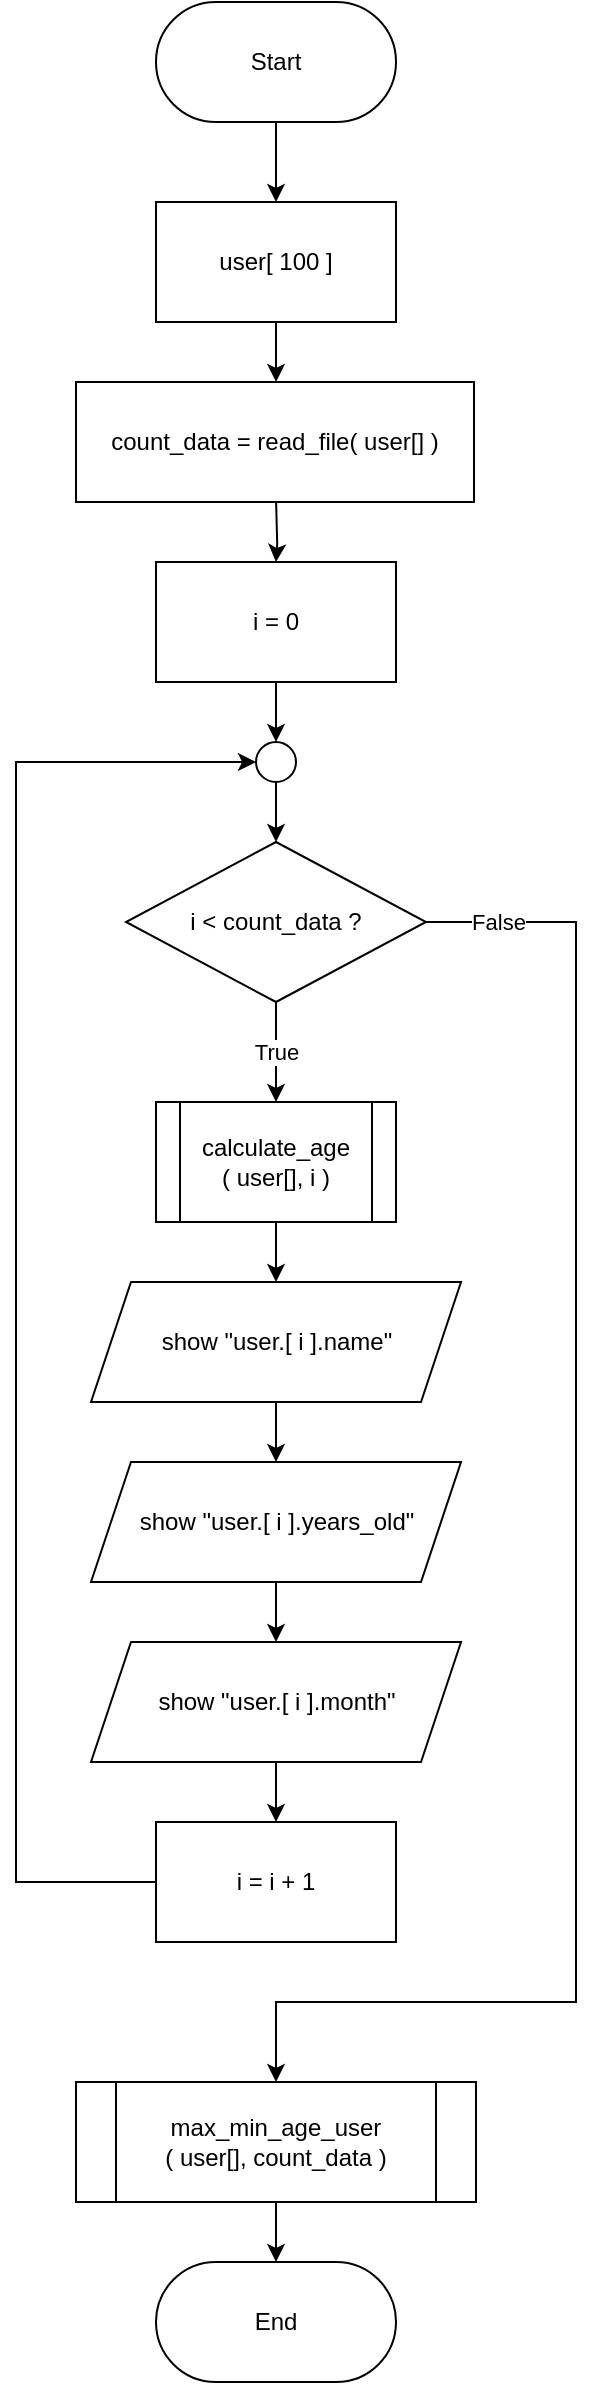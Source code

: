 <mxfile version="20.2.3" type="device" pages="4"><diagram id="C5RBs43oDa-KdzZeNtuy" name="Main"><mxGraphModel dx="728" dy="714" grid="1" gridSize="10" guides="1" tooltips="1" connect="1" arrows="1" fold="1" page="1" pageScale="1" pageWidth="827" pageHeight="1169" math="0" shadow="0"><root><mxCell id="WIyWlLk6GJQsqaUBKTNV-0"/><mxCell id="WIyWlLk6GJQsqaUBKTNV-1" parent="WIyWlLk6GJQsqaUBKTNV-0"/><mxCell id="AK25hRPnAM694gm7f50E-4" style="edgeStyle=orthogonalEdgeStyle;rounded=0;orthogonalLoop=1;jettySize=auto;html=1;entryX=0.5;entryY=0;entryDx=0;entryDy=0;exitX=0.5;exitY=1;exitDx=0;exitDy=0;" parent="WIyWlLk6GJQsqaUBKTNV-1" source="wDDcKwcGKZrJd7AMSk9I-0" target="AK25hRPnAM694gm7f50E-1" edge="1"><mxGeometry relative="1" as="geometry"><mxPoint x="404" y="160" as="sourcePoint"/></mxGeometry></mxCell><mxCell id="AK25hRPnAM694gm7f50E-5" style="edgeStyle=orthogonalEdgeStyle;rounded=0;orthogonalLoop=1;jettySize=auto;html=1;" parent="WIyWlLk6GJQsqaUBKTNV-1" source="AK25hRPnAM694gm7f50E-1" edge="1"><mxGeometry relative="1" as="geometry"><mxPoint x="404.053" y="290" as="targetPoint"/></mxGeometry></mxCell><mxCell id="AK25hRPnAM694gm7f50E-1" value="user[ 100 ]" style="rounded=0;whiteSpace=wrap;html=1;" parent="WIyWlLk6GJQsqaUBKTNV-1" vertex="1"><mxGeometry x="344" y="200" width="120" height="60" as="geometry"/></mxCell><mxCell id="AK25hRPnAM694gm7f50E-22" style="edgeStyle=orthogonalEdgeStyle;rounded=0;orthogonalLoop=1;jettySize=auto;html=1;" parent="WIyWlLk6GJQsqaUBKTNV-1" target="AK25hRPnAM694gm7f50E-7" edge="1"><mxGeometry relative="1" as="geometry"><mxPoint x="404.053" y="350" as="sourcePoint"/></mxGeometry></mxCell><mxCell id="AK25hRPnAM694gm7f50E-30" style="edgeStyle=orthogonalEdgeStyle;rounded=0;orthogonalLoop=1;jettySize=auto;html=1;entryX=0.5;entryY=0;entryDx=0;entryDy=0;" parent="WIyWlLk6GJQsqaUBKTNV-1" source="AK25hRPnAM694gm7f50E-7" target="AK25hRPnAM694gm7f50E-29" edge="1"><mxGeometry relative="1" as="geometry"/></mxCell><mxCell id="AK25hRPnAM694gm7f50E-7" value="i = 0" style="rounded=0;whiteSpace=wrap;html=1;" parent="WIyWlLk6GJQsqaUBKTNV-1" vertex="1"><mxGeometry x="344" y="380" width="120" height="60" as="geometry"/></mxCell><mxCell id="AK25hRPnAM694gm7f50E-32" value="True" style="edgeStyle=orthogonalEdgeStyle;rounded=0;orthogonalLoop=1;jettySize=auto;html=1;" parent="WIyWlLk6GJQsqaUBKTNV-1" source="AK25hRPnAM694gm7f50E-9" target="AK25hRPnAM694gm7f50E-10" edge="1"><mxGeometry relative="1" as="geometry"/></mxCell><mxCell id="AK25hRPnAM694gm7f50E-39" value="False" style="edgeStyle=orthogonalEdgeStyle;rounded=0;orthogonalLoop=1;jettySize=auto;html=1;exitX=1;exitY=0.5;exitDx=0;exitDy=0;" parent="WIyWlLk6GJQsqaUBKTNV-1" source="AK25hRPnAM694gm7f50E-9" target="AK25hRPnAM694gm7f50E-15" edge="1"><mxGeometry x="-0.911" relative="1" as="geometry"><Array as="points"><mxPoint x="554" y="560"/><mxPoint x="554" y="1100"/><mxPoint x="404" y="1100"/></Array><mxPoint as="offset"/></mxGeometry></mxCell><mxCell id="AK25hRPnAM694gm7f50E-9" value="i &amp;lt; count_data&amp;nbsp;?" style="rhombus;whiteSpace=wrap;html=1;" parent="WIyWlLk6GJQsqaUBKTNV-1" vertex="1"><mxGeometry x="329" y="520" width="150" height="80" as="geometry"/></mxCell><mxCell id="AK25hRPnAM694gm7f50E-33" style="edgeStyle=orthogonalEdgeStyle;rounded=0;orthogonalLoop=1;jettySize=auto;html=1;" parent="WIyWlLk6GJQsqaUBKTNV-1" source="AK25hRPnAM694gm7f50E-10" target="AK25hRPnAM694gm7f50E-11" edge="1"><mxGeometry relative="1" as="geometry"/></mxCell><mxCell id="AK25hRPnAM694gm7f50E-10" value="calculate_age&lt;br&gt;( user[], i )" style="shape=process;whiteSpace=wrap;html=1;backgroundOutline=1;" parent="WIyWlLk6GJQsqaUBKTNV-1" vertex="1"><mxGeometry x="344" y="650" width="120" height="60" as="geometry"/></mxCell><mxCell id="AK25hRPnAM694gm7f50E-34" style="edgeStyle=orthogonalEdgeStyle;rounded=0;orthogonalLoop=1;jettySize=auto;html=1;entryX=0.5;entryY=0;entryDx=0;entryDy=0;" parent="WIyWlLk6GJQsqaUBKTNV-1" source="AK25hRPnAM694gm7f50E-11" target="AK25hRPnAM694gm7f50E-12" edge="1"><mxGeometry relative="1" as="geometry"/></mxCell><mxCell id="AK25hRPnAM694gm7f50E-11" value="show &quot;user.[ i ].name&quot;" style="shape=parallelogram;perimeter=parallelogramPerimeter;whiteSpace=wrap;html=1;fixedSize=1;" parent="WIyWlLk6GJQsqaUBKTNV-1" vertex="1"><mxGeometry x="311.5" y="740" width="185" height="60" as="geometry"/></mxCell><mxCell id="AK25hRPnAM694gm7f50E-35" style="edgeStyle=orthogonalEdgeStyle;rounded=0;orthogonalLoop=1;jettySize=auto;html=1;entryX=0.5;entryY=0;entryDx=0;entryDy=0;" parent="WIyWlLk6GJQsqaUBKTNV-1" source="AK25hRPnAM694gm7f50E-12" target="AK25hRPnAM694gm7f50E-13" edge="1"><mxGeometry relative="1" as="geometry"/></mxCell><mxCell id="AK25hRPnAM694gm7f50E-12" value="show &quot;user.[ i ].years_old&quot;" style="shape=parallelogram;perimeter=parallelogramPerimeter;whiteSpace=wrap;html=1;fixedSize=1;" parent="WIyWlLk6GJQsqaUBKTNV-1" vertex="1"><mxGeometry x="311.5" y="830" width="185" height="60" as="geometry"/></mxCell><mxCell id="AK25hRPnAM694gm7f50E-37" style="edgeStyle=orthogonalEdgeStyle;rounded=0;orthogonalLoop=1;jettySize=auto;html=1;entryX=0.5;entryY=0;entryDx=0;entryDy=0;" parent="WIyWlLk6GJQsqaUBKTNV-1" source="AK25hRPnAM694gm7f50E-13" target="AK25hRPnAM694gm7f50E-14" edge="1"><mxGeometry relative="1" as="geometry"/></mxCell><mxCell id="AK25hRPnAM694gm7f50E-13" value="show &quot;user.[ i ].month&quot;" style="shape=parallelogram;perimeter=parallelogramPerimeter;whiteSpace=wrap;html=1;fixedSize=1;" parent="WIyWlLk6GJQsqaUBKTNV-1" vertex="1"><mxGeometry x="311.5" y="920" width="185" height="60" as="geometry"/></mxCell><mxCell id="AK25hRPnAM694gm7f50E-38" style="edgeStyle=orthogonalEdgeStyle;rounded=0;orthogonalLoop=1;jettySize=auto;html=1;entryX=0;entryY=0.5;entryDx=0;entryDy=0;exitX=0;exitY=0.5;exitDx=0;exitDy=0;" parent="WIyWlLk6GJQsqaUBKTNV-1" source="AK25hRPnAM694gm7f50E-14" target="AK25hRPnAM694gm7f50E-29" edge="1"><mxGeometry relative="1" as="geometry"><mxPoint x="254" y="480" as="targetPoint"/><Array as="points"><mxPoint x="274" y="1040"/><mxPoint x="274" y="480"/></Array></mxGeometry></mxCell><mxCell id="AK25hRPnAM694gm7f50E-14" value="i = i + 1" style="rounded=0;whiteSpace=wrap;html=1;" parent="WIyWlLk6GJQsqaUBKTNV-1" vertex="1"><mxGeometry x="344" y="1010" width="120" height="60" as="geometry"/></mxCell><mxCell id="AK25hRPnAM694gm7f50E-41" style="edgeStyle=orthogonalEdgeStyle;rounded=0;orthogonalLoop=1;jettySize=auto;html=1;entryX=0.5;entryY=0;entryDx=0;entryDy=0;" parent="WIyWlLk6GJQsqaUBKTNV-1" source="AK25hRPnAM694gm7f50E-15" target="wDDcKwcGKZrJd7AMSk9I-1" edge="1"><mxGeometry relative="1" as="geometry"><mxPoint x="404" y="1230" as="targetPoint"/></mxGeometry></mxCell><mxCell id="AK25hRPnAM694gm7f50E-15" value="max_min_age_user&lt;br&gt;( user[], count_data )" style="shape=process;whiteSpace=wrap;html=1;backgroundOutline=1;" parent="WIyWlLk6GJQsqaUBKTNV-1" vertex="1"><mxGeometry x="304" y="1140" width="200" height="60" as="geometry"/></mxCell><mxCell id="AK25hRPnAM694gm7f50E-31" style="edgeStyle=orthogonalEdgeStyle;rounded=0;orthogonalLoop=1;jettySize=auto;html=1;" parent="WIyWlLk6GJQsqaUBKTNV-1" source="AK25hRPnAM694gm7f50E-29" target="AK25hRPnAM694gm7f50E-9" edge="1"><mxGeometry relative="1" as="geometry"/></mxCell><mxCell id="AK25hRPnAM694gm7f50E-29" value="" style="ellipse;whiteSpace=wrap;html=1;aspect=fixed;" parent="WIyWlLk6GJQsqaUBKTNV-1" vertex="1"><mxGeometry x="394" y="470" width="20" height="20" as="geometry"/></mxCell><mxCell id="wDDcKwcGKZrJd7AMSk9I-0" value="Start" style="rounded=1;whiteSpace=wrap;html=1;arcSize=50;" parent="WIyWlLk6GJQsqaUBKTNV-1" vertex="1"><mxGeometry x="344" y="100" width="120" height="60" as="geometry"/></mxCell><mxCell id="wDDcKwcGKZrJd7AMSk9I-1" value="End" style="rounded=1;whiteSpace=wrap;html=1;arcSize=50;" parent="WIyWlLk6GJQsqaUBKTNV-1" vertex="1"><mxGeometry x="344" y="1230" width="120" height="60" as="geometry"/></mxCell><mxCell id="pyJH8Bek19j9a8iQdei3-0" value="count_data = read_file( user[] )" style="rounded=0;whiteSpace=wrap;html=1;" parent="WIyWlLk6GJQsqaUBKTNV-1" vertex="1"><mxGeometry x="304" y="290" width="199" height="60" as="geometry"/></mxCell></root></mxGraphModel></diagram><diagram id="ehnoEEF9n4BiLehxZQpq" name="read_file"><mxGraphModel dx="760" dy="745" grid="1" gridSize="10" guides="1" tooltips="1" connect="1" arrows="1" fold="1" page="1" pageScale="1" pageWidth="850" pageHeight="1100" math="0" shadow="0"><root><mxCell id="0"/><mxCell id="1" parent="0"/><mxCell id="KLnvo4flQQZN-DkG7qg0-3" style="edgeStyle=orthogonalEdgeStyle;rounded=0;orthogonalLoop=1;jettySize=auto;html=1;entryX=0.5;entryY=0;entryDx=0;entryDy=0;" edge="1" parent="1" source="UbdjSqkpSSqtkmKPITJd-3" target="KLnvo4flQQZN-DkG7qg0-1"><mxGeometry relative="1" as="geometry"/></mxCell><mxCell id="UbdjSqkpSSqtkmKPITJd-3" value="read_file&lt;br&gt;( user[] )" style="rounded=1;whiteSpace=wrap;html=1;arcSize=50;" parent="1" vertex="1"><mxGeometry x="365" y="50" width="120" height="60" as="geometry"/></mxCell><mxCell id="Upt6iaXhjEfEoR6qR-rQ-1" style="edgeStyle=orthogonalEdgeStyle;rounded=0;orthogonalLoop=1;jettySize=auto;html=1;" parent="1" source="171BBgIo5cwfITlF8df--2" target="171BBgIo5cwfITlF8df--3" edge="1"><mxGeometry relative="1" as="geometry"/></mxCell><mxCell id="171BBgIo5cwfITlF8df--2" value="fp = read &quot;a.txt&quot;" style="rounded=0;whiteSpace=wrap;html=1;" parent="1" vertex="1"><mxGeometry x="365.5" y="240" width="120" height="60" as="geometry"/></mxCell><mxCell id="ASQ1Q3kjtmBV7wlreZEA-4" value="True" style="edgeStyle=orthogonalEdgeStyle;rounded=0;orthogonalLoop=1;jettySize=auto;html=1;entryX=0.5;entryY=0;entryDx=0;entryDy=0;" parent="1" source="171BBgIo5cwfITlF8df--3" target="171BBgIo5cwfITlF8df--4" edge="1"><mxGeometry relative="1" as="geometry"/></mxCell><mxCell id="ApNNG66VinJJXPGargSc-6" value="False" style="edgeStyle=orthogonalEdgeStyle;rounded=0;orthogonalLoop=1;jettySize=auto;html=1;entryX=0.5;entryY=0;entryDx=0;entryDy=0;" parent="1" source="171BBgIo5cwfITlF8df--3" target="ApNNG66VinJJXPGargSc-4" edge="1"><mxGeometry x="-0.897" relative="1" as="geometry"><mxPoint x="540" y="640" as="targetPoint"/><Array as="points"><mxPoint x="550" y="380"/><mxPoint x="550" y="640"/><mxPoint x="426" y="640"/></Array><mxPoint as="offset"/></mxGeometry></mxCell><mxCell id="171BBgIo5cwfITlF8df--3" value="fp = NULL ?" style="rhombus;whiteSpace=wrap;html=1;" parent="1" vertex="1"><mxGeometry x="354" y="340" width="142" height="80" as="geometry"/></mxCell><mxCell id="ASQ1Q3kjtmBV7wlreZEA-5" style="edgeStyle=orthogonalEdgeStyle;rounded=0;orthogonalLoop=1;jettySize=auto;html=1;entryX=0.5;entryY=0;entryDx=0;entryDy=0;" parent="1" source="171BBgIo5cwfITlF8df--4" target="171BBgIo5cwfITlF8df--5" edge="1"><mxGeometry relative="1" as="geometry"/></mxCell><mxCell id="171BBgIo5cwfITlF8df--4" value="show &quot;Error opening&quot;" style="shape=parallelogram;perimeter=parallelogramPerimeter;whiteSpace=wrap;html=1;fixedSize=1;" parent="1" vertex="1"><mxGeometry x="343" y="470" width="165" height="60" as="geometry"/></mxCell><mxCell id="Upt6iaXhjEfEoR6qR-rQ-5" style="edgeStyle=orthogonalEdgeStyle;rounded=0;orthogonalLoop=1;jettySize=auto;html=1;entryX=0;entryY=0.5;entryDx=0;entryDy=0;" parent="1" source="171BBgIo5cwfITlF8df--5" target="Upt6iaXhjEfEoR6qR-rQ-2" edge="1"><mxGeometry relative="1" as="geometry"><mxPoint x="260" y="1240" as="targetPoint"/><Array as="points"><mxPoint x="220" y="590"/><mxPoint x="220" y="1330"/></Array></mxGeometry></mxCell><mxCell id="171BBgIo5cwfITlF8df--5" value="Exit the program" style="rounded=0;whiteSpace=wrap;html=1;" parent="1" vertex="1"><mxGeometry x="365" y="560" width="120" height="60" as="geometry"/></mxCell><mxCell id="ApNNG66VinJJXPGargSc-8" style="edgeStyle=orthogonalEdgeStyle;rounded=0;orthogonalLoop=1;jettySize=auto;html=1;entryX=0.5;entryY=0;entryDx=0;entryDy=0;" parent="1" source="ApNNG66VinJJXPGargSc-4" target="ApNNG66VinJJXPGargSc-7" edge="1"><mxGeometry relative="1" as="geometry"/></mxCell><mxCell id="ApNNG66VinJJXPGargSc-4" value="input &quot;fp&quot; in t1, t2, t3" style="shape=parallelogram;perimeter=parallelogramPerimeter;whiteSpace=wrap;html=1;fixedSize=1;" parent="1" vertex="1"><mxGeometry x="318.5" y="670" width="214" height="60" as="geometry"/></mxCell><mxCell id="ApNNG66VinJJXPGargSc-11" style="edgeStyle=orthogonalEdgeStyle;rounded=0;orthogonalLoop=1;jettySize=auto;html=1;entryX=0.5;entryY=0;entryDx=0;entryDy=0;" parent="1" source="ApNNG66VinJJXPGargSc-7" target="ApNNG66VinJJXPGargSc-9" edge="1"><mxGeometry relative="1" as="geometry"/></mxCell><mxCell id="ApNNG66VinJJXPGargSc-7" value="i = 0" style="rounded=0;whiteSpace=wrap;html=1;" parent="1" vertex="1"><mxGeometry x="365.5" y="770" width="120" height="60" as="geometry"/></mxCell><mxCell id="ApNNG66VinJJXPGargSc-14" style="edgeStyle=orthogonalEdgeStyle;rounded=0;orthogonalLoop=1;jettySize=auto;html=1;entryX=0.5;entryY=0;entryDx=0;entryDy=0;" parent="1" source="ApNNG66VinJJXPGargSc-9" target="ApNNG66VinJJXPGargSc-12" edge="1"><mxGeometry relative="1" as="geometry"/></mxCell><mxCell id="ApNNG66VinJJXPGargSc-9" value="" style="ellipse;whiteSpace=wrap;html=1;aspect=fixed;" parent="1" vertex="1"><mxGeometry x="415" y="860" width="20" height="20" as="geometry"/></mxCell><mxCell id="ApNNG66VinJJXPGargSc-16" value="True" style="edgeStyle=orthogonalEdgeStyle;rounded=0;orthogonalLoop=1;jettySize=auto;html=1;entryX=0.5;entryY=0;entryDx=0;entryDy=0;" parent="1" source="ApNNG66VinJJXPGargSc-12" target="ApNNG66VinJJXPGargSc-15" edge="1"><mxGeometry relative="1" as="geometry"/></mxCell><mxCell id="ApNNG66VinJJXPGargSc-19" value="False" style="edgeStyle=orthogonalEdgeStyle;rounded=0;orthogonalLoop=1;jettySize=auto;html=1;exitX=1;exitY=0.5;exitDx=0;exitDy=0;" parent="1" source="ApNNG66VinJJXPGargSc-12" target="ApNNG66VinJJXPGargSc-18" edge="1"><mxGeometry x="-0.875" relative="1" as="geometry"><mxPoint x="520" y="1120" as="targetPoint"/><Array as="points"><mxPoint x="620" y="955"/><mxPoint x="620" y="1120"/><mxPoint x="426" y="1120"/></Array><mxPoint as="offset"/></mxGeometry></mxCell><mxCell id="ApNNG66VinJJXPGargSc-12" value="input &quot;fp&quot; in t1, user[ i ].name,&lt;br&gt;user[ i ].date != EOF ?" style="rhombus;whiteSpace=wrap;html=1;" parent="1" vertex="1"><mxGeometry x="279" y="910" width="293" height="90" as="geometry"/></mxCell><mxCell id="ApNNG66VinJJXPGargSc-17" style="edgeStyle=orthogonalEdgeStyle;rounded=0;orthogonalLoop=1;jettySize=auto;html=1;entryX=0;entryY=0.5;entryDx=0;entryDy=0;" parent="1" source="ApNNG66VinJJXPGargSc-15" target="ApNNG66VinJJXPGargSc-9" edge="1"><mxGeometry relative="1" as="geometry"><mxPoint x="320" y="870" as="targetPoint"/><Array as="points"><mxPoint x="260" y="1070"/><mxPoint x="260" y="870"/></Array></mxGeometry></mxCell><mxCell id="ApNNG66VinJJXPGargSc-15" value="i = i + 1" style="rounded=0;whiteSpace=wrap;html=1;" parent="1" vertex="1"><mxGeometry x="365" y="1040" width="120" height="60" as="geometry"/></mxCell><mxCell id="0_1IhcY4XA1a6OVoIuEe-2" style="edgeStyle=orthogonalEdgeStyle;rounded=0;orthogonalLoop=1;jettySize=auto;html=1;entryX=0.5;entryY=0;entryDx=0;entryDy=0;" edge="1" parent="1" source="ApNNG66VinJJXPGargSc-18" target="0_1IhcY4XA1a6OVoIuEe-1"><mxGeometry relative="1" as="geometry"/></mxCell><mxCell id="ApNNG66VinJJXPGargSc-18" value="close( fp )" style="rounded=0;whiteSpace=wrap;html=1;" parent="1" vertex="1"><mxGeometry x="365.5" y="1140" width="120" height="60" as="geometry"/></mxCell><mxCell id="ApNNG66VinJJXPGargSc-21" value="End" style="rounded=1;whiteSpace=wrap;html=1;arcSize=50;" parent="1" vertex="1"><mxGeometry x="365.5" y="1370" width="120" height="60" as="geometry"/></mxCell><mxCell id="Upt6iaXhjEfEoR6qR-rQ-4" style="edgeStyle=orthogonalEdgeStyle;rounded=0;orthogonalLoop=1;jettySize=auto;html=1;entryX=0.5;entryY=0;entryDx=0;entryDy=0;" parent="1" source="Upt6iaXhjEfEoR6qR-rQ-2" target="ApNNG66VinJJXPGargSc-21" edge="1"><mxGeometry relative="1" as="geometry"/></mxCell><mxCell id="Upt6iaXhjEfEoR6qR-rQ-2" value="" style="ellipse;whiteSpace=wrap;html=1;aspect=fixed;" parent="1" vertex="1"><mxGeometry x="415" y="1320" width="20" height="20" as="geometry"/></mxCell><mxCell id="0_1IhcY4XA1a6OVoIuEe-3" style="edgeStyle=orthogonalEdgeStyle;rounded=0;orthogonalLoop=1;jettySize=auto;html=1;entryX=0.5;entryY=0;entryDx=0;entryDy=0;" edge="1" parent="1" source="0_1IhcY4XA1a6OVoIuEe-1" target="Upt6iaXhjEfEoR6qR-rQ-2"><mxGeometry relative="1" as="geometry"/></mxCell><mxCell id="0_1IhcY4XA1a6OVoIuEe-1" value="return i" style="rounded=0;whiteSpace=wrap;html=1;" vertex="1" parent="1"><mxGeometry x="365.5" y="1230" width="120" height="60" as="geometry"/></mxCell><mxCell id="KLnvo4flQQZN-DkG7qg0-2" style="edgeStyle=orthogonalEdgeStyle;rounded=0;orthogonalLoop=1;jettySize=auto;html=1;entryX=0.5;entryY=0;entryDx=0;entryDy=0;" edge="1" parent="1" source="KLnvo4flQQZN-DkG7qg0-1" target="171BBgIo5cwfITlF8df--2"><mxGeometry relative="1" as="geometry"/></mxCell><mxCell id="KLnvo4flQQZN-DkG7qg0-1" value="t1[ 20 ]&lt;br&gt;t2[ 20 ]&lt;br&gt;t3[ 20 ]" style="rounded=0;whiteSpace=wrap;html=1;" vertex="1" parent="1"><mxGeometry x="365" y="150" width="120" height="60" as="geometry"/></mxCell></root></mxGraphModel></diagram><diagram id="Pgjd0e5aS1kfDdqmCPpF" name="calculate_age"><mxGraphModel dx="874" dy="-243" grid="1" gridSize="10" guides="1" tooltips="1" connect="1" arrows="1" fold="1" page="1" pageScale="1" pageWidth="850" pageHeight="1100" math="0" shadow="0"><root><mxCell id="0"/><mxCell id="1" parent="0"/><mxCell id="qOevLQ6Uj-AyZu6DaQIO-6" style="edgeStyle=orthogonalEdgeStyle;rounded=0;orthogonalLoop=1;jettySize=auto;html=1;entryX=0.5;entryY=0;entryDx=0;entryDy=0;strokeColor=#000000;" parent="1" source="V16NxFi_IiF36mgJrKMx-1" target="V16NxFi_IiF36mgJrKMx-3" edge="1"><mxGeometry relative="1" as="geometry"/></mxCell><mxCell id="V16NxFi_IiF36mgJrKMx-1" value="calculate_age&lt;br&gt;( user[], i )" style="rounded=1;whiteSpace=wrap;html=1;arcSize=50;strokeColor=#000000;" parent="1" vertex="1"><mxGeometry x="365.5" y="1200" width="120" height="60" as="geometry"/></mxCell><mxCell id="qOevLQ6Uj-AyZu6DaQIO-8" style="edgeStyle=orthogonalEdgeStyle;rounded=0;orthogonalLoop=1;jettySize=auto;html=1;entryX=0.5;entryY=0;entryDx=0;entryDy=0;strokeColor=#000000;" parent="1" source="V16NxFi_IiF36mgJrKMx-2" target="qOevLQ6Uj-AyZu6DaQIO-1" edge="1"><mxGeometry relative="1" as="geometry"/></mxCell><mxCell id="V16NxFi_IiF36mgJrKMx-2" value="count = 0" style="rounded=0;whiteSpace=wrap;html=1;strokeColor=#000000;" parent="1" vertex="1"><mxGeometry x="364.75" y="1480" width="120" height="60" as="geometry"/></mxCell><mxCell id="V16NxFi_IiF36mgJrKMx-5" style="edgeStyle=orthogonalEdgeStyle;rounded=0;orthogonalLoop=1;jettySize=auto;html=1;entryX=0.5;entryY=0;entryDx=0;entryDy=0;strokeColor=#000000;" parent="1" source="V16NxFi_IiF36mgJrKMx-3" target="V16NxFi_IiF36mgJrKMx-4" edge="1"><mxGeometry relative="1" as="geometry"/></mxCell><mxCell id="V16NxFi_IiF36mgJrKMx-3" value="year_end = 2018&lt;br&gt;month_end = 6&lt;br&gt;day_end = 21" style="rounded=0;whiteSpace=wrap;html=1;strokeColor=#000000;" parent="1" vertex="1"><mxGeometry x="364.75" y="1290" width="120" height="70" as="geometry"/></mxCell><mxCell id="qOevLQ6Uj-AyZu6DaQIO-7" style="edgeStyle=orthogonalEdgeStyle;rounded=0;orthogonalLoop=1;jettySize=auto;html=1;entryX=0.5;entryY=0;entryDx=0;entryDy=0;strokeColor=#000000;" parent="1" source="V16NxFi_IiF36mgJrKMx-4" target="V16NxFi_IiF36mgJrKMx-2" edge="1"><mxGeometry relative="1" as="geometry"/></mxCell><mxCell id="V16NxFi_IiF36mgJrKMx-4" value="token =&amp;nbsp;Extract &quot;user[ i ].date&quot; delimiters &quot; - &quot;" style="rounded=0;whiteSpace=wrap;html=1;strokeColor=#000000;" parent="1" vertex="1"><mxGeometry x="297.5" y="1390" width="256" height="60" as="geometry"/></mxCell><mxCell id="qOevLQ6Uj-AyZu6DaQIO-5" value="True" style="edgeStyle=orthogonalEdgeStyle;rounded=0;orthogonalLoop=1;jettySize=auto;html=1;entryX=0.5;entryY=0;entryDx=0;entryDy=0;strokeColor=#000000;" parent="1" source="V16NxFi_IiF36mgJrKMx-6" target="qOevLQ6Uj-AyZu6DaQIO-4" edge="1"><mxGeometry relative="1" as="geometry"/></mxCell><mxCell id="qOevLQ6Uj-AyZu6DaQIO-56" value="False" style="edgeStyle=orthogonalEdgeStyle;rounded=0;orthogonalLoop=1;jettySize=auto;html=1;entryX=0.5;entryY=0;entryDx=0;entryDy=0;strokeColor=#000000;" parent="1" source="V16NxFi_IiF36mgJrKMx-6" target="qOevLQ6Uj-AyZu6DaQIO-55" edge="1"><mxGeometry x="-0.962" relative="1" as="geometry"><mxPoint x="1090" y="2800" as="targetPoint"/><Array as="points"><mxPoint x="1000" y="1670"/><mxPoint x="1000" y="2800"/><mxPoint x="426" y="2800"/></Array><mxPoint as="offset"/></mxGeometry></mxCell><mxCell id="V16NxFi_IiF36mgJrKMx-6" value="token != NULL ?" style="rhombus;whiteSpace=wrap;html=1;strokeColor=#000000;" parent="1" vertex="1"><mxGeometry x="346.5" y="1630" width="155" height="80" as="geometry"/></mxCell><mxCell id="qOevLQ6Uj-AyZu6DaQIO-3" style="edgeStyle=orthogonalEdgeStyle;rounded=0;orthogonalLoop=1;jettySize=auto;html=1;strokeColor=#000000;" parent="1" source="qOevLQ6Uj-AyZu6DaQIO-1" target="V16NxFi_IiF36mgJrKMx-6" edge="1"><mxGeometry relative="1" as="geometry"/></mxCell><mxCell id="qOevLQ6Uj-AyZu6DaQIO-1" value="" style="ellipse;whiteSpace=wrap;html=1;aspect=fixed;strokeColor=#000000;" parent="1" vertex="1"><mxGeometry x="414" y="1580" width="20" height="20" as="geometry"/></mxCell><mxCell id="qOevLQ6Uj-AyZu6DaQIO-10" style="edgeStyle=orthogonalEdgeStyle;rounded=0;orthogonalLoop=1;jettySize=auto;html=1;entryX=0.5;entryY=0;entryDx=0;entryDy=0;strokeColor=#000000;" parent="1" source="qOevLQ6Uj-AyZu6DaQIO-4" target="qOevLQ6Uj-AyZu6DaQIO-9" edge="1"><mxGeometry relative="1" as="geometry"/></mxCell><mxCell id="qOevLQ6Uj-AyZu6DaQIO-4" value="data = integer in &lt;br&gt;&quot;token&quot; each position" style="rounded=0;whiteSpace=wrap;html=1;strokeColor=#000000;" parent="1" vertex="1"><mxGeometry x="343.75" y="1760" width="162" height="60" as="geometry"/></mxCell><mxCell id="qOevLQ6Uj-AyZu6DaQIO-14" value="True" style="edgeStyle=orthogonalEdgeStyle;rounded=0;orthogonalLoop=1;jettySize=auto;html=1;entryX=0.5;entryY=0;entryDx=0;entryDy=0;strokeColor=#000000;" parent="1" source="qOevLQ6Uj-AyZu6DaQIO-9" target="qOevLQ6Uj-AyZu6DaQIO-13" edge="1"><mxGeometry relative="1" as="geometry"/></mxCell><mxCell id="qOevLQ6Uj-AyZu6DaQIO-20" value="False" style="edgeStyle=orthogonalEdgeStyle;rounded=0;orthogonalLoop=1;jettySize=auto;html=1;entryX=0.5;entryY=0;entryDx=0;entryDy=0;strokeColor=#000000;" parent="1" source="qOevLQ6Uj-AyZu6DaQIO-9" target="qOevLQ6Uj-AyZu6DaQIO-11" edge="1"><mxGeometry x="-0.627" relative="1" as="geometry"><mxPoint as="offset"/></mxGeometry></mxCell><mxCell id="qOevLQ6Uj-AyZu6DaQIO-9" value="count = 0 ?" style="rhombus;whiteSpace=wrap;html=1;strokeColor=#000000;" parent="1" vertex="1"><mxGeometry x="356.37" y="1880" width="135.25" height="80" as="geometry"/></mxCell><mxCell id="qOevLQ6Uj-AyZu6DaQIO-17" value="True" style="edgeStyle=orthogonalEdgeStyle;rounded=0;orthogonalLoop=1;jettySize=auto;html=1;strokeColor=#000000;" parent="1" source="qOevLQ6Uj-AyZu6DaQIO-11" target="qOevLQ6Uj-AyZu6DaQIO-16" edge="1"><mxGeometry relative="1" as="geometry"/></mxCell><mxCell id="qOevLQ6Uj-AyZu6DaQIO-18" value="False" style="edgeStyle=orthogonalEdgeStyle;rounded=0;orthogonalLoop=1;jettySize=auto;html=1;entryX=0.5;entryY=0;entryDx=0;entryDy=0;strokeColor=#000000;" parent="1" source="qOevLQ6Uj-AyZu6DaQIO-11" target="qOevLQ6Uj-AyZu6DaQIO-12" edge="1"><mxGeometry x="-0.673" relative="1" as="geometry"><mxPoint x="-1" as="offset"/></mxGeometry></mxCell><mxCell id="qOevLQ6Uj-AyZu6DaQIO-11" value="count = 1 ?" style="rhombus;whiteSpace=wrap;html=1;strokeColor=#000000;" parent="1" vertex="1"><mxGeometry x="547" y="1960" width="135.25" height="80" as="geometry"/></mxCell><mxCell id="qOevLQ6Uj-AyZu6DaQIO-33" value="True" style="edgeStyle=orthogonalEdgeStyle;rounded=0;orthogonalLoop=1;jettySize=auto;html=1;entryX=0.5;entryY=0;entryDx=0;entryDy=0;strokeColor=#000000;" parent="1" source="qOevLQ6Uj-AyZu6DaQIO-12" target="qOevLQ6Uj-AyZu6DaQIO-31" edge="1"><mxGeometry relative="1" as="geometry"/></mxCell><mxCell id="qOevLQ6Uj-AyZu6DaQIO-46" value="False" style="edgeStyle=orthogonalEdgeStyle;rounded=0;orthogonalLoop=1;jettySize=auto;html=1;entryX=1;entryY=0.5;entryDx=0;entryDy=0;strokeColor=#000000;" parent="1" source="qOevLQ6Uj-AyZu6DaQIO-12" target="qOevLQ6Uj-AyZu6DaQIO-41" edge="1"><mxGeometry x="-0.909" relative="1" as="geometry"><mxPoint x="997" y="2560" as="targetPoint"/><Array as="points"><mxPoint x="957" y="2080"/><mxPoint x="957" y="2560"/></Array><mxPoint x="-1" as="offset"/></mxGeometry></mxCell><mxCell id="qOevLQ6Uj-AyZu6DaQIO-12" value="count = 2 ?" style="rhombus;whiteSpace=wrap;html=1;strokeColor=#000000;" parent="1" vertex="1"><mxGeometry x="747" y="2040" width="135.25" height="80" as="geometry"/></mxCell><mxCell id="qOevLQ6Uj-AyZu6DaQIO-48" style="edgeStyle=orthogonalEdgeStyle;rounded=0;orthogonalLoop=1;jettySize=auto;html=1;entryX=0.5;entryY=0;entryDx=0;entryDy=0;strokeColor=#000000;" parent="1" source="qOevLQ6Uj-AyZu6DaQIO-13" target="qOevLQ6Uj-AyZu6DaQIO-47" edge="1"><mxGeometry relative="1" as="geometry"/></mxCell><mxCell id="qOevLQ6Uj-AyZu6DaQIO-13" value="user[ i ].years_old = year_end - data" style="rounded=0;whiteSpace=wrap;html=1;strokeColor=#000000;" parent="1" vertex="1"><mxGeometry x="344.75" y="2000" width="158.5" height="60" as="geometry"/></mxCell><mxCell id="qOevLQ6Uj-AyZu6DaQIO-22" style="edgeStyle=orthogonalEdgeStyle;rounded=0;orthogonalLoop=1;jettySize=auto;html=1;entryX=0.5;entryY=0;entryDx=0;entryDy=0;strokeColor=#000000;" parent="1" source="qOevLQ6Uj-AyZu6DaQIO-16" target="qOevLQ6Uj-AyZu6DaQIO-21" edge="1"><mxGeometry relative="1" as="geometry"/></mxCell><mxCell id="qOevLQ6Uj-AyZu6DaQIO-16" value="user[ i ].month = &lt;br&gt;absolute (month_end - data)" style="rounded=0;whiteSpace=wrap;html=1;strokeColor=#000000;" parent="1" vertex="1"><mxGeometry x="520" y="2080" width="168.19" height="60" as="geometry"/></mxCell><mxCell id="qOevLQ6Uj-AyZu6DaQIO-25" value="True" style="edgeStyle=orthogonalEdgeStyle;rounded=0;orthogonalLoop=1;jettySize=auto;html=1;entryX=0.5;entryY=0;entryDx=0;entryDy=0;strokeColor=#000000;" parent="1" source="qOevLQ6Uj-AyZu6DaQIO-21" target="qOevLQ6Uj-AyZu6DaQIO-23" edge="1"><mxGeometry relative="1" as="geometry"/></mxCell><mxCell id="qOevLQ6Uj-AyZu6DaQIO-30" value="False" style="edgeStyle=orthogonalEdgeStyle;rounded=0;orthogonalLoop=1;jettySize=auto;html=1;entryX=1;entryY=0.5;entryDx=0;entryDy=0;strokeColor=#000000;" parent="1" source="qOevLQ6Uj-AyZu6DaQIO-21" target="qOevLQ6Uj-AyZu6DaQIO-28" edge="1"><mxGeometry x="-0.896" relative="1" as="geometry"><mxPoint x="717" y="2500" as="targetPoint"/><Array as="points"><mxPoint x="717" y="2220"/><mxPoint x="717" y="2510"/></Array><mxPoint as="offset"/></mxGeometry></mxCell><mxCell id="qOevLQ6Uj-AyZu6DaQIO-21" value="month_end &amp;lt; data ?&amp;nbsp;" style="rhombus;whiteSpace=wrap;html=1;strokeColor=#000000;" parent="1" vertex="1"><mxGeometry x="545.94" y="2180" width="137.37" height="80" as="geometry"/></mxCell><mxCell id="qOevLQ6Uj-AyZu6DaQIO-27" style="edgeStyle=orthogonalEdgeStyle;rounded=0;orthogonalLoop=1;jettySize=auto;html=1;entryX=0.5;entryY=0;entryDx=0;entryDy=0;strokeColor=#000000;" parent="1" source="qOevLQ6Uj-AyZu6DaQIO-23" target="qOevLQ6Uj-AyZu6DaQIO-26" edge="1"><mxGeometry relative="1" as="geometry"/></mxCell><mxCell id="qOevLQ6Uj-AyZu6DaQIO-23" value="user[ i ].years_old - 1&amp;nbsp;" style="rounded=0;whiteSpace=wrap;html=1;strokeColor=#000000;" parent="1" vertex="1"><mxGeometry x="544.62" y="2300" width="140" height="60" as="geometry"/></mxCell><mxCell id="qOevLQ6Uj-AyZu6DaQIO-29" style="edgeStyle=orthogonalEdgeStyle;rounded=0;orthogonalLoop=1;jettySize=auto;html=1;entryX=0.5;entryY=0;entryDx=0;entryDy=0;strokeColor=#000000;" parent="1" source="qOevLQ6Uj-AyZu6DaQIO-26" target="qOevLQ6Uj-AyZu6DaQIO-28" edge="1"><mxGeometry relative="1" as="geometry"/></mxCell><mxCell id="qOevLQ6Uj-AyZu6DaQIO-26" value="user[ i ].month = &lt;br&gt;12 - user[ i ].month" style="rounded=0;whiteSpace=wrap;html=1;strokeColor=#000000;" parent="1" vertex="1"><mxGeometry x="543.43" y="2400" width="142.38" height="60" as="geometry"/></mxCell><mxCell id="qOevLQ6Uj-AyZu6DaQIO-40" style="edgeStyle=orthogonalEdgeStyle;rounded=0;orthogonalLoop=1;jettySize=auto;html=1;entryX=0.5;entryY=0;entryDx=0;entryDy=0;strokeColor=#000000;" parent="1" source="qOevLQ6Uj-AyZu6DaQIO-28" target="qOevLQ6Uj-AyZu6DaQIO-39" edge="1"><mxGeometry relative="1" as="geometry"/></mxCell><mxCell id="qOevLQ6Uj-AyZu6DaQIO-28" value="" style="ellipse;whiteSpace=wrap;html=1;aspect=fixed;strokeColor=#000000;" parent="1" vertex="1"><mxGeometry x="604.62" y="2500" width="20" height="20" as="geometry"/></mxCell><mxCell id="qOevLQ6Uj-AyZu6DaQIO-34" value="True" style="edgeStyle=orthogonalEdgeStyle;rounded=0;orthogonalLoop=1;jettySize=auto;html=1;entryX=0.5;entryY=0;entryDx=0;entryDy=0;strokeColor=#000000;" parent="1" source="qOevLQ6Uj-AyZu6DaQIO-31" target="qOevLQ6Uj-AyZu6DaQIO-32" edge="1"><mxGeometry relative="1" as="geometry"/></mxCell><mxCell id="qOevLQ6Uj-AyZu6DaQIO-37" value="False" style="edgeStyle=orthogonalEdgeStyle;rounded=0;orthogonalLoop=1;jettySize=auto;html=1;entryX=1;entryY=0.5;entryDx=0;entryDy=0;strokeColor=#000000;" parent="1" source="qOevLQ6Uj-AyZu6DaQIO-31" target="qOevLQ6Uj-AyZu6DaQIO-35" edge="1"><mxGeometry x="-0.866" relative="1" as="geometry"><mxPoint x="927" y="2530" as="targetPoint"/><Array as="points"><mxPoint x="917" y="2200"/><mxPoint x="917" y="2510"/></Array><mxPoint x="-1" as="offset"/></mxGeometry></mxCell><mxCell id="qOevLQ6Uj-AyZu6DaQIO-31" value="day_end &amp;lt; data ?" style="rhombus;whiteSpace=wrap;html=1;strokeColor=#000000;" parent="1" vertex="1"><mxGeometry x="754.63" y="2160" width="120" height="80" as="geometry"/></mxCell><mxCell id="qOevLQ6Uj-AyZu6DaQIO-36" style="edgeStyle=orthogonalEdgeStyle;rounded=0;orthogonalLoop=1;jettySize=auto;html=1;entryX=0.5;entryY=0;entryDx=0;entryDy=0;strokeColor=#000000;" parent="1" source="qOevLQ6Uj-AyZu6DaQIO-32" target="qOevLQ6Uj-AyZu6DaQIO-35" edge="1"><mxGeometry relative="1" as="geometry"/></mxCell><mxCell id="qOevLQ6Uj-AyZu6DaQIO-32" value="user[ i ].month - 1&amp;nbsp;" style="rounded=0;whiteSpace=wrap;html=1;strokeColor=#000000;" parent="1" vertex="1"><mxGeometry x="744.63" y="2280" width="140" height="60" as="geometry"/></mxCell><mxCell id="qOevLQ6Uj-AyZu6DaQIO-44" style="edgeStyle=orthogonalEdgeStyle;rounded=0;orthogonalLoop=1;jettySize=auto;html=1;entryX=0.5;entryY=0;entryDx=0;entryDy=0;strokeColor=#000000;" parent="1" source="qOevLQ6Uj-AyZu6DaQIO-35" target="qOevLQ6Uj-AyZu6DaQIO-41" edge="1"><mxGeometry relative="1" as="geometry"/></mxCell><mxCell id="qOevLQ6Uj-AyZu6DaQIO-35" value="" style="ellipse;whiteSpace=wrap;html=1;aspect=fixed;strokeColor=#000000;" parent="1" vertex="1"><mxGeometry x="804.63" y="2500" width="20" height="20" as="geometry"/></mxCell><mxCell id="qOevLQ6Uj-AyZu6DaQIO-49" style="edgeStyle=orthogonalEdgeStyle;rounded=0;orthogonalLoop=1;jettySize=auto;html=1;entryX=1;entryY=0.5;entryDx=0;entryDy=0;strokeColor=#000000;" parent="1" source="qOevLQ6Uj-AyZu6DaQIO-39" target="qOevLQ6Uj-AyZu6DaQIO-47" edge="1"><mxGeometry relative="1" as="geometry"/></mxCell><mxCell id="qOevLQ6Uj-AyZu6DaQIO-39" value="" style="ellipse;whiteSpace=wrap;html=1;aspect=fixed;strokeColor=#000000;" parent="1" vertex="1"><mxGeometry x="604.62" y="2550" width="20" height="20" as="geometry"/></mxCell><mxCell id="qOevLQ6Uj-AyZu6DaQIO-45" style="edgeStyle=orthogonalEdgeStyle;rounded=0;orthogonalLoop=1;jettySize=auto;html=1;entryX=1;entryY=0.5;entryDx=0;entryDy=0;strokeColor=#000000;" parent="1" source="qOevLQ6Uj-AyZu6DaQIO-41" target="qOevLQ6Uj-AyZu6DaQIO-39" edge="1"><mxGeometry relative="1" as="geometry"/></mxCell><mxCell id="qOevLQ6Uj-AyZu6DaQIO-41" value="" style="ellipse;whiteSpace=wrap;html=1;aspect=fixed;strokeColor=#000000;" parent="1" vertex="1"><mxGeometry x="804.63" y="2550" width="20" height="20" as="geometry"/></mxCell><mxCell id="qOevLQ6Uj-AyZu6DaQIO-51" style="edgeStyle=orthogonalEdgeStyle;rounded=0;orthogonalLoop=1;jettySize=auto;html=1;entryX=0.5;entryY=0;entryDx=0;entryDy=0;strokeColor=#000000;" parent="1" source="qOevLQ6Uj-AyZu6DaQIO-47" target="qOevLQ6Uj-AyZu6DaQIO-50" edge="1"><mxGeometry relative="1" as="geometry"/></mxCell><mxCell id="qOevLQ6Uj-AyZu6DaQIO-47" value="" style="ellipse;whiteSpace=wrap;html=1;aspect=fixed;strokeColor=#000000;" parent="1" vertex="1"><mxGeometry x="413.99" y="2550" width="20" height="20" as="geometry"/></mxCell><mxCell id="qOevLQ6Uj-AyZu6DaQIO-53" style="edgeStyle=orthogonalEdgeStyle;rounded=0;orthogonalLoop=1;jettySize=auto;html=1;entryX=0.5;entryY=0;entryDx=0;entryDy=0;strokeColor=#000000;" parent="1" source="qOevLQ6Uj-AyZu6DaQIO-50" target="qOevLQ6Uj-AyZu6DaQIO-52" edge="1"><mxGeometry relative="1" as="geometry"/></mxCell><mxCell id="qOevLQ6Uj-AyZu6DaQIO-50" value="count = count + 1" style="rounded=0;whiteSpace=wrap;html=1;strokeColor=#000000;" parent="1" vertex="1"><mxGeometry x="363.99" y="2620" width="120" height="60" as="geometry"/></mxCell><mxCell id="qOevLQ6Uj-AyZu6DaQIO-54" style="edgeStyle=orthogonalEdgeStyle;rounded=0;orthogonalLoop=1;jettySize=auto;html=1;entryX=0;entryY=0.5;entryDx=0;entryDy=0;strokeColor=#000000;" parent="1" source="qOevLQ6Uj-AyZu6DaQIO-52" target="qOevLQ6Uj-AyZu6DaQIO-1" edge="1"><mxGeometry relative="1" as="geometry"><mxPoint x="300" y="1590" as="targetPoint"/><Array as="points"><mxPoint x="290" y="2740"/><mxPoint x="290" y="1590"/></Array></mxGeometry></mxCell><mxCell id="qOevLQ6Uj-AyZu6DaQIO-52" value="If end delimiters &quot;-&quot;&lt;br&gt;token = &quot;NULL&quot;" style="rounded=0;whiteSpace=wrap;html=1;strokeColor=#000000;" parent="1" vertex="1"><mxGeometry x="350.99" y="2710" width="146.01" height="60" as="geometry"/></mxCell><mxCell id="qOevLQ6Uj-AyZu6DaQIO-55" value="End" style="rounded=1;whiteSpace=wrap;html=1;arcSize=50;strokeColor=#000000;" parent="1" vertex="1"><mxGeometry x="365.5" y="2840" width="120" height="60" as="geometry"/></mxCell></root></mxGraphModel></diagram><diagram id="LWgM8r2Zcgo7axIWSPat" name="max_min_age_user"><mxGraphModel dx="874" dy="-243" grid="1" gridSize="10" guides="1" tooltips="1" connect="1" arrows="1" fold="1" page="1" pageScale="1" pageWidth="850" pageHeight="1100" math="0" shadow="0"><root><mxCell id="0"/><mxCell id="1" parent="0"/><mxCell id="vCZih5ODdmJbDgqMgcR0-7" style="edgeStyle=orthogonalEdgeStyle;rounded=0;orthogonalLoop=1;jettySize=auto;html=1;entryX=0.5;entryY=0;entryDx=0;entryDy=0;" parent="1" source="vCZih5ODdmJbDgqMgcR0-1" target="vCZih5ODdmJbDgqMgcR0-2" edge="1"><mxGeometry relative="1" as="geometry"/></mxCell><mxCell id="vCZih5ODdmJbDgqMgcR0-1" value="max_min_age_user&lt;br&gt;( user[], count_data )" style="rounded=1;whiteSpace=wrap;html=1;arcSize=50;" parent="1" vertex="1"><mxGeometry x="358.25" y="1200" width="134.5" height="60" as="geometry"/></mxCell><mxCell id="vCZih5ODdmJbDgqMgcR0-6" style="edgeStyle=orthogonalEdgeStyle;rounded=0;orthogonalLoop=1;jettySize=auto;html=1;entryX=0.5;entryY=0;entryDx=0;entryDy=0;" parent="1" source="vCZih5ODdmJbDgqMgcR0-2" target="vCZih5ODdmJbDgqMgcR0-4" edge="1"><mxGeometry relative="1" as="geometry"/></mxCell><mxCell id="vCZih5ODdmJbDgqMgcR0-2" value="max_i = 0&lt;br&gt;min_i = 0" style="rounded=0;whiteSpace=wrap;html=1;" parent="1" vertex="1"><mxGeometry x="365" y="1300" width="120" height="60" as="geometry"/></mxCell><mxCell id="vCZih5ODdmJbDgqMgcR0-12" style="edgeStyle=orthogonalEdgeStyle;rounded=0;orthogonalLoop=1;jettySize=auto;html=1;entryX=0.5;entryY=0;entryDx=0;entryDy=0;" parent="1" source="vCZih5ODdmJbDgqMgcR0-4" target="vCZih5ODdmJbDgqMgcR0-8" edge="1"><mxGeometry relative="1" as="geometry"/></mxCell><mxCell id="vCZih5ODdmJbDgqMgcR0-4" value="check_max = 0&lt;br&gt;check_min = 99999" style="rounded=0;whiteSpace=wrap;html=1;" parent="1" vertex="1"><mxGeometry x="365" y="1400" width="120" height="60" as="geometry"/></mxCell><mxCell id="_n71uwPkAx9y9Trk1gDX-21" style="edgeStyle=orthogonalEdgeStyle;rounded=0;orthogonalLoop=1;jettySize=auto;html=1;entryX=0.5;entryY=0;entryDx=0;entryDy=0;" parent="1" source="vCZih5ODdmJbDgqMgcR0-8" target="_n71uwPkAx9y9Trk1gDX-18" edge="1"><mxGeometry relative="1" as="geometry"/></mxCell><mxCell id="vCZih5ODdmJbDgqMgcR0-8" value="i = 0" style="rounded=0;whiteSpace=wrap;html=1;" parent="1" vertex="1"><mxGeometry x="365" y="1500" width="120" height="60" as="geometry"/></mxCell><mxCell id="vCZih5ODdmJbDgqMgcR0-15" value="True" style="edgeStyle=orthogonalEdgeStyle;rounded=0;orthogonalLoop=1;jettySize=auto;html=1;entryX=0.5;entryY=0;entryDx=0;entryDy=0;" parent="1" source="vCZih5ODdmJbDgqMgcR0-9" target="vCZih5ODdmJbDgqMgcR0-10" edge="1"><mxGeometry relative="1" as="geometry"/></mxCell><mxCell id="fRcp1_gcSpHu0LnnMpMg-15" value="False" style="edgeStyle=orthogonalEdgeStyle;rounded=0;orthogonalLoop=1;jettySize=auto;html=1;entryX=0.5;entryY=0;entryDx=0;entryDy=0;" parent="1" source="vCZih5ODdmJbDgqMgcR0-9" target="_n71uwPkAx9y9Trk1gDX-23" edge="1"><mxGeometry x="-0.936" relative="1" as="geometry"><mxPoint x="780" y="2280" as="targetPoint"/><Array as="points"><mxPoint x="800" y="1680"/><mxPoint x="800" y="2280"/><mxPoint x="425" y="2280"/></Array><mxPoint as="offset"/></mxGeometry></mxCell><mxCell id="vCZih5ODdmJbDgqMgcR0-9" value="i &amp;lt; count_data ?" style="rhombus;whiteSpace=wrap;html=1;" parent="1" vertex="1"><mxGeometry x="353" y="1640" width="145" height="80" as="geometry"/></mxCell><mxCell id="_n71uwPkAx9y9Trk1gDX-16" style="edgeStyle=orthogonalEdgeStyle;rounded=0;orthogonalLoop=1;jettySize=auto;html=1;entryX=0.5;entryY=0;entryDx=0;entryDy=0;" parent="1" source="vCZih5ODdmJbDgqMgcR0-10" target="vCZih5ODdmJbDgqMgcR0-16" edge="1"><mxGeometry relative="1" as="geometry"/></mxCell><mxCell id="vCZih5ODdmJbDgqMgcR0-10" value="sum_age =&amp;nbsp;&lt;br&gt;user[ i ].years_old" style="rounded=0;whiteSpace=wrap;html=1;" parent="1" vertex="1"><mxGeometry x="365" y="1760" width="120" height="60" as="geometry"/></mxCell><mxCell id="vCZih5ODdmJbDgqMgcR0-18" value="True" style="edgeStyle=orthogonalEdgeStyle;rounded=0;orthogonalLoop=1;jettySize=auto;html=1;entryX=0.5;entryY=0;entryDx=0;entryDy=0;" parent="1" source="vCZih5ODdmJbDgqMgcR0-16" target="vCZih5ODdmJbDgqMgcR0-17" edge="1"><mxGeometry relative="1" as="geometry"/></mxCell><mxCell id="vCZih5ODdmJbDgqMgcR0-22" value="False" style="edgeStyle=orthogonalEdgeStyle;rounded=0;orthogonalLoop=1;jettySize=auto;html=1;entryX=0.5;entryY=0;entryDx=0;entryDy=0;" parent="1" source="vCZih5ODdmJbDgqMgcR0-16" target="vCZih5ODdmJbDgqMgcR0-20" edge="1"><mxGeometry x="-0.62" relative="1" as="geometry"><mxPoint x="1" as="offset"/></mxGeometry></mxCell><mxCell id="vCZih5ODdmJbDgqMgcR0-16" value="sum_age &amp;gt; check_max ?" style="rhombus;whiteSpace=wrap;html=1;" parent="1" vertex="1"><mxGeometry x="329" y="1860" width="191.5" height="80" as="geometry"/></mxCell><mxCell id="_n71uwPkAx9y9Trk1gDX-10" style="edgeStyle=orthogonalEdgeStyle;rounded=0;orthogonalLoop=1;jettySize=auto;html=1;" parent="1" source="vCZih5ODdmJbDgqMgcR0-17" target="_n71uwPkAx9y9Trk1gDX-8" edge="1"><mxGeometry relative="1" as="geometry"/></mxCell><mxCell id="vCZih5ODdmJbDgqMgcR0-17" value="max_i = i&lt;br&gt;check_max = sum_age" style="rounded=0;whiteSpace=wrap;html=1;" parent="1" vertex="1"><mxGeometry x="348" y="1980" width="155" height="60" as="geometry"/></mxCell><mxCell id="vCZih5ODdmJbDgqMgcR0-19" value="True" style="edgeStyle=orthogonalEdgeStyle;rounded=0;orthogonalLoop=1;jettySize=auto;html=1;entryX=0.5;entryY=0;entryDx=0;entryDy=0;" parent="1" source="vCZih5ODdmJbDgqMgcR0-20" target="vCZih5ODdmJbDgqMgcR0-21" edge="1"><mxGeometry relative="1" as="geometry"/></mxCell><mxCell id="_n71uwPkAx9y9Trk1gDX-3" value="False" style="edgeStyle=orthogonalEdgeStyle;rounded=0;orthogonalLoop=1;jettySize=auto;html=1;entryX=1;entryY=0.5;entryDx=0;entryDy=0;" parent="1" source="vCZih5ODdmJbDgqMgcR0-20" target="_n71uwPkAx9y9Trk1gDX-1" edge="1"><mxGeometry x="-0.886" relative="1" as="geometry"><mxPoint x="645.75" y="2180" as="targetPoint"/><Array as="points"><mxPoint x="760" y="1980"/><mxPoint x="760" y="2163"/></Array><mxPoint x="1" as="offset"/></mxGeometry></mxCell><mxCell id="vCZih5ODdmJbDgqMgcR0-20" value="sum_age &amp;lt; check_min ?" style="rhombus;whiteSpace=wrap;html=1;" parent="1" vertex="1"><mxGeometry x="540" y="1940" width="191.5" height="80" as="geometry"/></mxCell><mxCell id="_n71uwPkAx9y9Trk1gDX-9" style="edgeStyle=orthogonalEdgeStyle;rounded=0;orthogonalLoop=1;jettySize=auto;html=1;entryX=0.5;entryY=0;entryDx=0;entryDy=0;" parent="1" source="vCZih5ODdmJbDgqMgcR0-21" target="_n71uwPkAx9y9Trk1gDX-1" edge="1"><mxGeometry relative="1" as="geometry"/></mxCell><mxCell id="vCZih5ODdmJbDgqMgcR0-21" value="min_i = i&lt;br&gt;check_min = sum_age" style="rounded=0;whiteSpace=wrap;html=1;" parent="1" vertex="1"><mxGeometry x="559" y="2060" width="155" height="60" as="geometry"/></mxCell><mxCell id="_n71uwPkAx9y9Trk1gDX-11" style="edgeStyle=orthogonalEdgeStyle;rounded=0;orthogonalLoop=1;jettySize=auto;html=1;entryX=1;entryY=0.5;entryDx=0;entryDy=0;" parent="1" source="_n71uwPkAx9y9Trk1gDX-1" target="_n71uwPkAx9y9Trk1gDX-8" edge="1"><mxGeometry relative="1" as="geometry"/></mxCell><mxCell id="_n71uwPkAx9y9Trk1gDX-1" value="" style="ellipse;whiteSpace=wrap;html=1;aspect=fixed;" parent="1" vertex="1"><mxGeometry x="626.5" y="2153" width="20" height="20" as="geometry"/></mxCell><mxCell id="_n71uwPkAx9y9Trk1gDX-13" style="edgeStyle=orthogonalEdgeStyle;rounded=0;orthogonalLoop=1;jettySize=auto;html=1;" parent="1" source="_n71uwPkAx9y9Trk1gDX-8" target="_n71uwPkAx9y9Trk1gDX-12" edge="1"><mxGeometry relative="1" as="geometry"/></mxCell><mxCell id="_n71uwPkAx9y9Trk1gDX-8" value="" style="ellipse;whiteSpace=wrap;html=1;aspect=fixed;" parent="1" vertex="1"><mxGeometry x="414.75" y="2153" width="20" height="20" as="geometry"/></mxCell><mxCell id="_n71uwPkAx9y9Trk1gDX-17" style="edgeStyle=orthogonalEdgeStyle;rounded=0;orthogonalLoop=1;jettySize=auto;html=1;entryX=0;entryY=0.5;entryDx=0;entryDy=0;" parent="1" source="_n71uwPkAx9y9Trk1gDX-12" target="_n71uwPkAx9y9Trk1gDX-18" edge="1"><mxGeometry relative="1" as="geometry"><mxPoint x="250" y="1600" as="targetPoint"/><Array as="points"><mxPoint x="240" y="2232"/><mxPoint x="240" y="1600"/></Array></mxGeometry></mxCell><mxCell id="_n71uwPkAx9y9Trk1gDX-12" value="i = i + 1" style="rounded=0;whiteSpace=wrap;html=1;" parent="1" vertex="1"><mxGeometry x="364.75" y="2202" width="120" height="60" as="geometry"/></mxCell><mxCell id="_n71uwPkAx9y9Trk1gDX-22" style="edgeStyle=orthogonalEdgeStyle;rounded=0;orthogonalLoop=1;jettySize=auto;html=1;entryX=0.5;entryY=0;entryDx=0;entryDy=0;" parent="1" source="_n71uwPkAx9y9Trk1gDX-18" target="vCZih5ODdmJbDgqMgcR0-9" edge="1"><mxGeometry relative="1" as="geometry"/></mxCell><mxCell id="_n71uwPkAx9y9Trk1gDX-18" value="" style="ellipse;whiteSpace=wrap;html=1;aspect=fixed;" parent="1" vertex="1"><mxGeometry x="414.75" y="1590" width="20" height="20" as="geometry"/></mxCell><mxCell id="fRcp1_gcSpHu0LnnMpMg-2" style="edgeStyle=orthogonalEdgeStyle;rounded=0;orthogonalLoop=1;jettySize=auto;html=1;entryX=0.5;entryY=0;entryDx=0;entryDy=0;" parent="1" source="_n71uwPkAx9y9Trk1gDX-23" target="_n71uwPkAx9y9Trk1gDX-25" edge="1"><mxGeometry relative="1" as="geometry"/></mxCell><mxCell id="_n71uwPkAx9y9Trk1gDX-23" value="show &quot;user[ max_i ].name&quot;" style="shape=parallelogram;perimeter=parallelogramPerimeter;whiteSpace=wrap;html=1;fixedSize=1;" parent="1" vertex="1"><mxGeometry x="329" y="2320" width="193.87" height="60" as="geometry"/></mxCell><mxCell id="fRcp1_gcSpHu0LnnMpMg-3" style="edgeStyle=orthogonalEdgeStyle;rounded=0;orthogonalLoop=1;jettySize=auto;html=1;entryX=0.5;entryY=0;entryDx=0;entryDy=0;" parent="1" source="_n71uwPkAx9y9Trk1gDX-25" target="_n71uwPkAx9y9Trk1gDX-26" edge="1"><mxGeometry relative="1" as="geometry"/></mxCell><mxCell id="_n71uwPkAx9y9Trk1gDX-25" value="show &quot;user[ max_i ].years_old&quot;" style="shape=parallelogram;perimeter=parallelogramPerimeter;whiteSpace=wrap;html=1;fixedSize=1;" parent="1" vertex="1"><mxGeometry x="328.75" y="2400" width="191.25" height="60" as="geometry"/></mxCell><mxCell id="fRcp1_gcSpHu0LnnMpMg-9" style="edgeStyle=orthogonalEdgeStyle;rounded=0;orthogonalLoop=1;jettySize=auto;html=1;entryX=0.5;entryY=0;entryDx=0;entryDy=0;" parent="1" source="_n71uwPkAx9y9Trk1gDX-26" target="_n71uwPkAx9y9Trk1gDX-27" edge="1"><mxGeometry relative="1" as="geometry"/></mxCell><mxCell id="_n71uwPkAx9y9Trk1gDX-26" value="show &quot;user[ max_i ].month&quot;" style="shape=parallelogram;perimeter=parallelogramPerimeter;whiteSpace=wrap;html=1;fixedSize=1;" parent="1" vertex="1"><mxGeometry x="328.75" y="2480" width="191.25" height="60" as="geometry"/></mxCell><mxCell id="fRcp1_gcSpHu0LnnMpMg-10" style="edgeStyle=orthogonalEdgeStyle;rounded=0;orthogonalLoop=1;jettySize=auto;html=1;entryX=0.5;entryY=0;entryDx=0;entryDy=0;" parent="1" source="_n71uwPkAx9y9Trk1gDX-27" target="_n71uwPkAx9y9Trk1gDX-28" edge="1"><mxGeometry relative="1" as="geometry"/></mxCell><mxCell id="_n71uwPkAx9y9Trk1gDX-27" value="show &quot;user[ min_i ].name&quot;" style="shape=parallelogram;perimeter=parallelogramPerimeter;whiteSpace=wrap;html=1;fixedSize=1;" parent="1" vertex="1"><mxGeometry x="329" y="2560" width="191" height="60" as="geometry"/></mxCell><mxCell id="fRcp1_gcSpHu0LnnMpMg-12" style="edgeStyle=orthogonalEdgeStyle;rounded=0;orthogonalLoop=1;jettySize=auto;html=1;entryX=0.5;entryY=0;entryDx=0;entryDy=0;" parent="1" source="_n71uwPkAx9y9Trk1gDX-28" target="_n71uwPkAx9y9Trk1gDX-29" edge="1"><mxGeometry relative="1" as="geometry"/></mxCell><mxCell id="_n71uwPkAx9y9Trk1gDX-28" value="show &quot;user[ min_i ].years_old&quot;" style="shape=parallelogram;perimeter=parallelogramPerimeter;whiteSpace=wrap;html=1;fixedSize=1;" parent="1" vertex="1"><mxGeometry x="329" y="2640" width="191" height="60" as="geometry"/></mxCell><mxCell id="fRcp1_gcSpHu0LnnMpMg-14" style="edgeStyle=orthogonalEdgeStyle;rounded=0;orthogonalLoop=1;jettySize=auto;html=1;entryX=0.5;entryY=0;entryDx=0;entryDy=0;" parent="1" source="_n71uwPkAx9y9Trk1gDX-29" target="fRcp1_gcSpHu0LnnMpMg-1" edge="1"><mxGeometry relative="1" as="geometry"/></mxCell><mxCell id="_n71uwPkAx9y9Trk1gDX-29" value="show &quot;user[ min_i ].month&quot;" style="shape=parallelogram;perimeter=parallelogramPerimeter;whiteSpace=wrap;html=1;fixedSize=1;" parent="1" vertex="1"><mxGeometry x="332" y="2720" width="186" height="60" as="geometry"/></mxCell><mxCell id="fRcp1_gcSpHu0LnnMpMg-1" value="End" style="rounded=1;whiteSpace=wrap;html=1;arcSize=50;" parent="1" vertex="1"><mxGeometry x="365.5" y="2810" width="120" height="60" as="geometry"/></mxCell></root></mxGraphModel></diagram></mxfile>